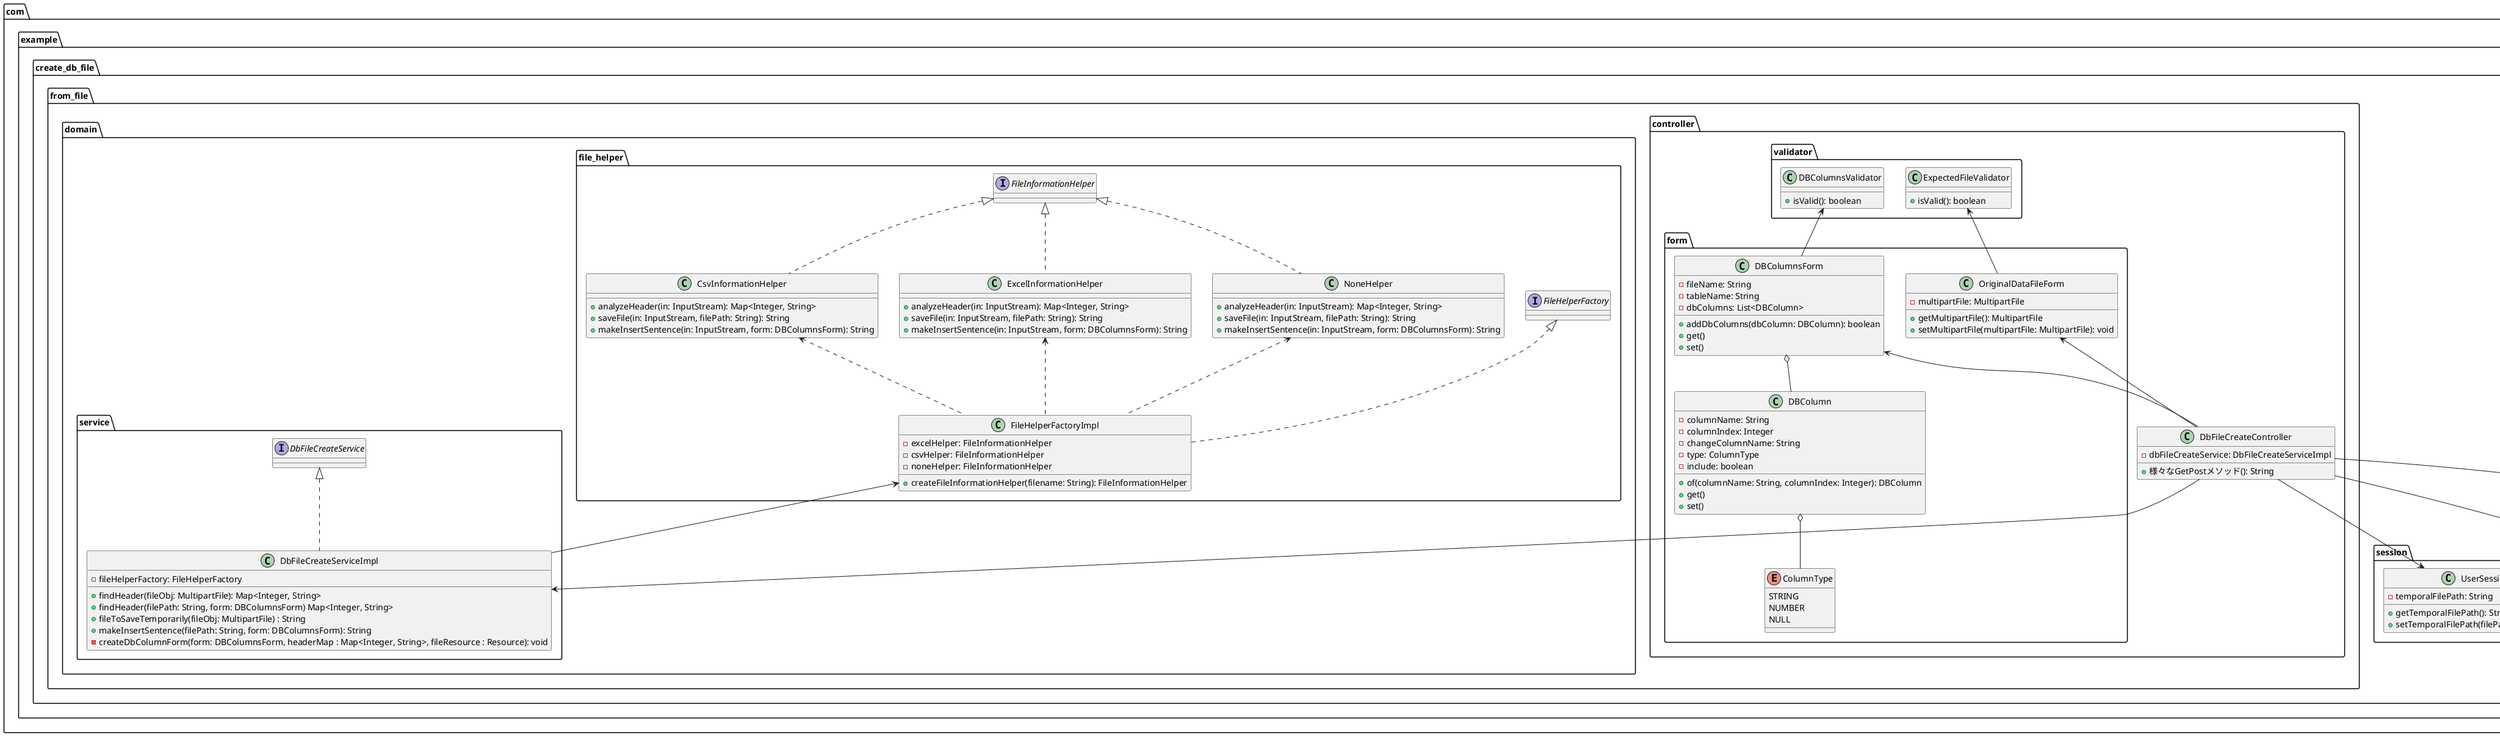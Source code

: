 @startuml


package com.example.create_db_file{
    package from_file{

        package domain{
            package file_helper{
                interface FileHelperFactory
                interface FileInformationHelper

                class FileHelperFactoryImpl implements FileHelperFactory{
                    - excelHelper: FileInformationHelper
                    - csvHelper: FileInformationHelper
                    - noneHelper: FileInformationHelper
                    + createFileInformationHelper(filename: String): FileInformationHelper
                }

                class CsvInformationHelper implements FileInformationHelper{
                    + analyzeHeader(in: InputStream): Map<Integer, String>
                    + saveFile(in: InputStream, filePath: String): String
                    + makeInsertSentence(in: InputStream, form: DBColumnsForm): String
                }

                class ExcelInformationHelper implements FileInformationHelper{
                    + analyzeHeader(in: InputStream): Map<Integer, String>
                    + saveFile(in: InputStream, filePath: String): String
                    + makeInsertSentence(in: InputStream, form: DBColumnsForm): String
                }

                class NoneHelper implements FileInformationHelper{
                    + analyzeHeader(in: InputStream): Map<Integer, String>
                    + saveFile(in: InputStream, filePath: String): String
                    + makeInsertSentence(in: InputStream, form: DBColumnsForm): String
                }


            }

            package service{
                interface DbFileCreateService
                class DbFileCreateServiceImpl implements DbFileCreateService{
                    - fileHelperFactory: FileHelperFactory
                    + findHeader(fileObj: MultipartFile): Map<Integer, String>
                    + findHeader(filePath: String, form: DBColumnsForm) Map<Integer, String>
                    + fileToSaveTemporarily(fileObj: MultipartFile) : String
                    + makeInsertSentence(filePath: String, form: DBColumnsForm): String
                    - createDbColumnForm(form: DBColumnsForm, headerMap : Map<Integer, String>, fileResource : Resource): void
                }


            }
        }
        package controller{
            class DbFileCreateController{
                - dbFileCreateService: DbFileCreateServiceImpl
                + 様々なGetPostメソッド(): String
            }


            package form{
                class DBColumnsForm{
                    - fileName: String
                    - tableName: String
                    - dbColumns: List<DBColumn>
                    + addDbColumns(dbColumn: DBColumn): boolean
                    + get()
                    + set()
                }

                class DBColumn{
                    - columnName: String
                    - columnIndex: Integer
                    - changeColumnName: String
                    - type: ColumnType
                    - include: boolean
                    + of(columnName: String, columnIndex: Integer): DBColumn
                    + get()
                    + set()
                }

                enum ColumnType{
                    STRING
                    NUMBER
                    NULL
                }



                class OriginalDataFileForm{
                    - multipartFile: MultipartFile
                    + getMultipartFile(): MultipartFile
                    + setMultipartFile(multipartFile: MultipartFile): void
                }
            }


            package validator{
                class DBColumnsValidator{
                    + isValid(): boolean
                }

                class ExpectedFileValidator{
                    + isValid(): boolean
                }
            }
        }
    }

    package session{
        class UserSession{
            - temporalFilePath: String
            + getTemporalFilePath(): String
            + setTemporalFilePath(filePath: String): void
        }
    }

    package file_view{
        class DataFileView{
             # renderMergedOutputModel(model, request, response): void
             - renderInsertFile(model, insertSentence,response): void
        }

        class ExcelFileView{
             # buildExcelDocument(model, workbook, request, response): void
        }
    }
}

ExcelInformationHelper <.. FileHelperFactoryImpl
CsvInformationHelper <.. FileHelperFactoryImpl
NoneHelper <.. FileHelperFactoryImpl

FileHelperFactoryImpl <-- DbFileCreateServiceImpl

DbFileCreateController --> DbFileCreateServiceImpl

DBColumnsForm o-- DBColumn
DBColumn o-- ColumnType
DBColumnsForm <-- DbFileCreateController
OriginalDataFileForm <-- DbFileCreateController

DbFileCreateController --> UserSession
ExpectedFileValidator <-- OriginalDataFileForm
DBColumnsValidator <-- DBColumnsForm

DbFileCreateController --> DataFileView
DbFileCreateController --> ExcelFileView
@enduml